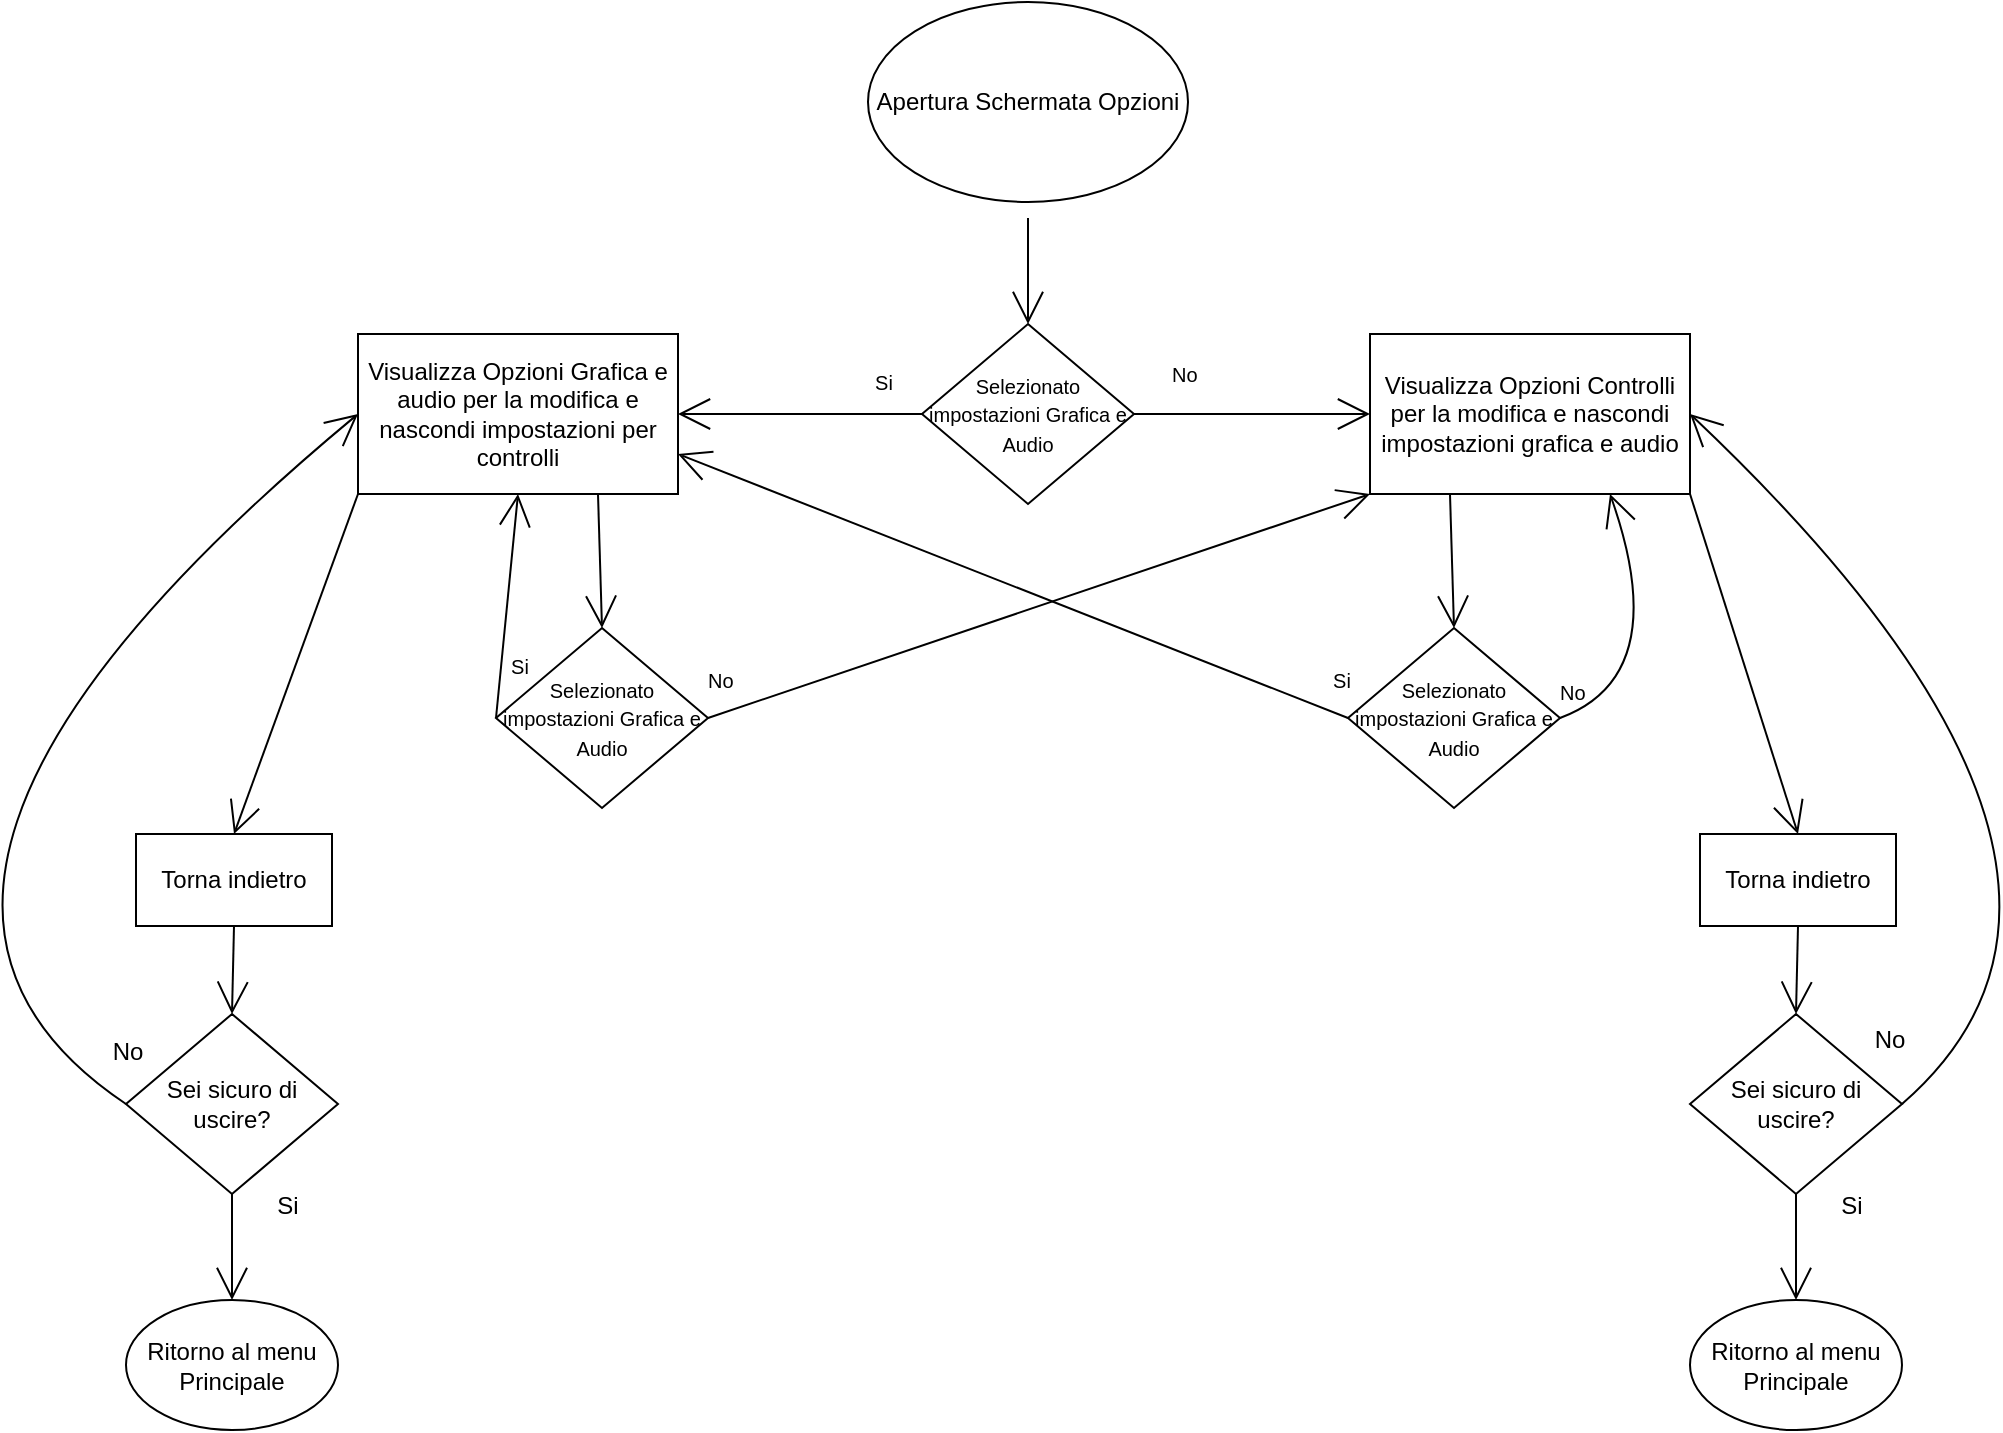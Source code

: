 <mxfile version="18.0.7" type="device"><diagram id="NWWPmYmxUIyY0qUSjtRS" name="Page-1"><mxGraphModel dx="1438" dy="943" grid="0" gridSize="10" guides="1" tooltips="1" connect="1" arrows="1" fold="1" page="0" pageScale="1" pageWidth="827" pageHeight="1169" math="0" shadow="0"><root><mxCell id="0"/><mxCell id="1" parent="0"/><mxCell id="93zQR50MocHav7xVQxxG-2" value="Visualizza Opzioni Grafica e audio per la modifica e nascondi impostazioni per controlli" style="rounded=0;whiteSpace=wrap;html=1;hachureGap=4;" parent="1" vertex="1"><mxGeometry x="-123" y="155" width="160" height="80" as="geometry"/></mxCell><mxCell id="93zQR50MocHav7xVQxxG-4" value="" style="edgeStyle=none;curved=1;rounded=0;orthogonalLoop=1;jettySize=auto;html=1;endArrow=open;startSize=14;endSize=14;sourcePerimeterSpacing=8;targetPerimeterSpacing=8;entryX=0.5;entryY=0;entryDx=0;entryDy=0;" parent="1" source="93zQR50MocHav7xVQxxG-3" target="Go8jpdr4Q3eCwoZtMfqL-2" edge="1"><mxGeometry relative="1" as="geometry"/></mxCell><mxCell id="93zQR50MocHav7xVQxxG-3" value="Apertura Schermata Opzioni" style="ellipse;whiteSpace=wrap;html=1;hachureGap=4;" parent="1" vertex="1"><mxGeometry x="132" y="-11" width="160" height="100" as="geometry"/></mxCell><mxCell id="93zQR50MocHav7xVQxxG-5" value="Torna indietro" style="rounded=0;whiteSpace=wrap;html=1;hachureGap=4;" parent="1" vertex="1"><mxGeometry x="-234" y="405" width="98" height="46" as="geometry"/></mxCell><mxCell id="93zQR50MocHav7xVQxxG-6" value="" style="edgeStyle=none;orthogonalLoop=1;jettySize=auto;html=1;rounded=0;endArrow=open;startSize=14;endSize=14;sourcePerimeterSpacing=8;targetPerimeterSpacing=8;curved=1;exitX=0;exitY=1;exitDx=0;exitDy=0;entryX=0.5;entryY=0;entryDx=0;entryDy=0;" parent="1" source="93zQR50MocHav7xVQxxG-2" target="93zQR50MocHav7xVQxxG-5" edge="1"><mxGeometry width="120" relative="1" as="geometry"><mxPoint x="-115" y="268" as="sourcePoint"/><mxPoint x="5" y="268" as="targetPoint"/><Array as="points"/></mxGeometry></mxCell><mxCell id="93zQR50MocHav7xVQxxG-7" value="Sei sicuro di uscire?" style="rhombus;whiteSpace=wrap;html=1;hachureGap=4;" parent="1" vertex="1"><mxGeometry x="-239" y="495" width="106" height="90" as="geometry"/></mxCell><mxCell id="93zQR50MocHav7xVQxxG-8" value="" style="edgeStyle=none;orthogonalLoop=1;jettySize=auto;html=1;rounded=0;endArrow=open;startSize=14;endSize=14;sourcePerimeterSpacing=8;targetPerimeterSpacing=8;curved=1;exitX=0.5;exitY=1;exitDx=0;exitDy=0;entryX=0.5;entryY=0;entryDx=0;entryDy=0;" parent="1" source="93zQR50MocHav7xVQxxG-5" target="93zQR50MocHav7xVQxxG-7" edge="1"><mxGeometry width="120" relative="1" as="geometry"><mxPoint x="-62" y="338" as="sourcePoint"/><mxPoint x="58" y="338" as="targetPoint"/><Array as="points"/></mxGeometry></mxCell><mxCell id="93zQR50MocHav7xVQxxG-11" value="No" style="text;strokeColor=none;fillColor=none;html=1;align=center;verticalAlign=middle;whiteSpace=wrap;rounded=0;hachureGap=4;" parent="1" vertex="1"><mxGeometry x="-268" y="499" width="60" height="30" as="geometry"/></mxCell><mxCell id="93zQR50MocHav7xVQxxG-12" value="Ritorno al menu Principale" style="ellipse;whiteSpace=wrap;html=1;hachureGap=4;" parent="1" vertex="1"><mxGeometry x="-239" y="638" width="106" height="65" as="geometry"/></mxCell><mxCell id="93zQR50MocHav7xVQxxG-13" value="" style="edgeStyle=none;orthogonalLoop=1;jettySize=auto;html=1;rounded=0;endArrow=open;startSize=14;endSize=14;sourcePerimeterSpacing=8;targetPerimeterSpacing=8;curved=1;entryX=0.5;entryY=0;entryDx=0;entryDy=0;exitX=0.5;exitY=1;exitDx=0;exitDy=0;" parent="1" source="93zQR50MocHav7xVQxxG-7" target="93zQR50MocHav7xVQxxG-12" edge="1"><mxGeometry width="120" relative="1" as="geometry"><mxPoint x="-162" y="386" as="sourcePoint"/><mxPoint x="-42" y="386" as="targetPoint"/><Array as="points"/></mxGeometry></mxCell><mxCell id="93zQR50MocHav7xVQxxG-14" value="Si" style="text;strokeColor=none;fillColor=none;html=1;align=center;verticalAlign=middle;whiteSpace=wrap;rounded=0;hachureGap=4;" parent="1" vertex="1"><mxGeometry x="-188" y="576" width="60" height="30" as="geometry"/></mxCell><mxCell id="Go8jpdr4Q3eCwoZtMfqL-2" value="&lt;font style=&quot;font-size: 10px;&quot;&gt;Selezionato impostazioni Grafica e Audio&lt;/font&gt;" style="rhombus;whiteSpace=wrap;html=1;hachureGap=4;" parent="1" vertex="1"><mxGeometry x="159" y="150" width="106" height="90" as="geometry"/></mxCell><mxCell id="Go8jpdr4Q3eCwoZtMfqL-5" value="" style="edgeStyle=none;orthogonalLoop=1;jettySize=auto;html=1;rounded=0;fontSize=10;endArrow=open;startSize=14;endSize=14;sourcePerimeterSpacing=8;targetPerimeterSpacing=8;curved=1;exitX=0;exitY=0.5;exitDx=0;exitDy=0;entryX=1;entryY=0.5;entryDx=0;entryDy=0;" parent="1" source="Go8jpdr4Q3eCwoZtMfqL-2" target="93zQR50MocHav7xVQxxG-2" edge="1"><mxGeometry width="120" relative="1" as="geometry"><mxPoint x="654" y="157" as="sourcePoint"/><mxPoint x="774" y="157" as="targetPoint"/><Array as="points"/></mxGeometry></mxCell><mxCell id="Go8jpdr4Q3eCwoZtMfqL-6" value="Si" style="text;strokeColor=none;fillColor=none;html=1;align=center;verticalAlign=middle;whiteSpace=wrap;rounded=0;hachureGap=4;fontSize=10;" parent="1" vertex="1"><mxGeometry x="110" y="164" width="60" height="30" as="geometry"/></mxCell><mxCell id="Go8jpdr4Q3eCwoZtMfqL-7" value="&amp;nbsp;No" style="text;strokeColor=none;fillColor=none;html=1;align=center;verticalAlign=middle;whiteSpace=wrap;rounded=0;hachureGap=4;fontSize=10;" parent="1" vertex="1"><mxGeometry x="259" y="160" width="60" height="30" as="geometry"/></mxCell><mxCell id="Go8jpdr4Q3eCwoZtMfqL-8" value="Visualizza Opzioni Controlli per la modifica e nascondi impostazioni grafica e audio" style="rounded=0;whiteSpace=wrap;html=1;hachureGap=4;" parent="1" vertex="1"><mxGeometry x="383" y="155" width="160" height="80" as="geometry"/></mxCell><mxCell id="Go8jpdr4Q3eCwoZtMfqL-9" value="Torna indietro" style="rounded=0;whiteSpace=wrap;html=1;hachureGap=4;" parent="1" vertex="1"><mxGeometry x="548" y="405" width="98" height="46" as="geometry"/></mxCell><mxCell id="Go8jpdr4Q3eCwoZtMfqL-10" value="" style="edgeStyle=none;orthogonalLoop=1;jettySize=auto;html=1;rounded=0;endArrow=open;startSize=14;endSize=14;sourcePerimeterSpacing=8;targetPerimeterSpacing=8;curved=1;exitX=1;exitY=1;exitDx=0;exitDy=0;entryX=0.5;entryY=0;entryDx=0;entryDy=0;" parent="1" source="Go8jpdr4Q3eCwoZtMfqL-8" target="Go8jpdr4Q3eCwoZtMfqL-9" edge="1"><mxGeometry width="120" relative="1" as="geometry"><mxPoint x="391" y="268" as="sourcePoint"/><mxPoint x="511" y="268" as="targetPoint"/><Array as="points"/></mxGeometry></mxCell><mxCell id="Go8jpdr4Q3eCwoZtMfqL-11" value="Sei sicuro di uscire?" style="rhombus;whiteSpace=wrap;html=1;hachureGap=4;" parent="1" vertex="1"><mxGeometry x="543" y="495" width="106" height="90" as="geometry"/></mxCell><mxCell id="Go8jpdr4Q3eCwoZtMfqL-12" value="" style="edgeStyle=none;orthogonalLoop=1;jettySize=auto;html=1;rounded=0;endArrow=open;startSize=14;endSize=14;sourcePerimeterSpacing=8;targetPerimeterSpacing=8;curved=1;exitX=0.5;exitY=1;exitDx=0;exitDy=0;entryX=0.5;entryY=0;entryDx=0;entryDy=0;" parent="1" source="Go8jpdr4Q3eCwoZtMfqL-9" target="Go8jpdr4Q3eCwoZtMfqL-11" edge="1"><mxGeometry width="120" relative="1" as="geometry"><mxPoint x="720" y="338" as="sourcePoint"/><mxPoint x="840" y="338" as="targetPoint"/><Array as="points"/></mxGeometry></mxCell><mxCell id="Go8jpdr4Q3eCwoZtMfqL-13" value="No" style="text;strokeColor=none;fillColor=none;html=1;align=center;verticalAlign=middle;whiteSpace=wrap;rounded=0;hachureGap=4;" parent="1" vertex="1"><mxGeometry x="613" y="493" width="60" height="30" as="geometry"/></mxCell><mxCell id="Go8jpdr4Q3eCwoZtMfqL-14" value="Ritorno al menu Principale" style="ellipse;whiteSpace=wrap;html=1;hachureGap=4;" parent="1" vertex="1"><mxGeometry x="543" y="638" width="106" height="65" as="geometry"/></mxCell><mxCell id="Go8jpdr4Q3eCwoZtMfqL-15" value="" style="edgeStyle=none;orthogonalLoop=1;jettySize=auto;html=1;rounded=0;endArrow=open;startSize=14;endSize=14;sourcePerimeterSpacing=8;targetPerimeterSpacing=8;curved=1;entryX=0.5;entryY=0;entryDx=0;entryDy=0;exitX=0.5;exitY=1;exitDx=0;exitDy=0;" parent="1" source="Go8jpdr4Q3eCwoZtMfqL-11" target="Go8jpdr4Q3eCwoZtMfqL-14" edge="1"><mxGeometry width="120" relative="1" as="geometry"><mxPoint x="620" y="386" as="sourcePoint"/><mxPoint x="740" y="386" as="targetPoint"/><Array as="points"/></mxGeometry></mxCell><mxCell id="Go8jpdr4Q3eCwoZtMfqL-16" value="Si" style="text;strokeColor=none;fillColor=none;html=1;align=center;verticalAlign=middle;whiteSpace=wrap;rounded=0;hachureGap=4;" parent="1" vertex="1"><mxGeometry x="594" y="576" width="60" height="30" as="geometry"/></mxCell><mxCell id="Go8jpdr4Q3eCwoZtMfqL-17" value="" style="edgeStyle=none;orthogonalLoop=1;jettySize=auto;html=1;rounded=0;fontSize=10;endArrow=open;startSize=14;endSize=14;sourcePerimeterSpacing=8;targetPerimeterSpacing=8;curved=1;exitX=1;exitY=0.5;exitDx=0;exitDy=0;entryX=0;entryY=0.5;entryDx=0;entryDy=0;" parent="1" source="Go8jpdr4Q3eCwoZtMfqL-2" target="Go8jpdr4Q3eCwoZtMfqL-8" edge="1"><mxGeometry width="120" relative="1" as="geometry"><mxPoint x="221" y="319" as="sourcePoint"/><mxPoint x="341" y="319" as="targetPoint"/><Array as="points"/></mxGeometry></mxCell><mxCell id="Go8jpdr4Q3eCwoZtMfqL-18" value="" style="edgeStyle=none;orthogonalLoop=1;jettySize=auto;html=1;rounded=0;fontSize=10;endArrow=open;startSize=14;endSize=14;sourcePerimeterSpacing=8;targetPerimeterSpacing=8;curved=1;exitX=1;exitY=0.5;exitDx=0;exitDy=0;entryX=1;entryY=0.5;entryDx=0;entryDy=0;" parent="1" source="Go8jpdr4Q3eCwoZtMfqL-11" target="Go8jpdr4Q3eCwoZtMfqL-8" edge="1"><mxGeometry width="120" relative="1" as="geometry"><mxPoint x="221" y="419" as="sourcePoint"/><mxPoint x="341" y="419" as="targetPoint"/><Array as="points"><mxPoint x="784" y="423"/></Array></mxGeometry></mxCell><mxCell id="Go8jpdr4Q3eCwoZtMfqL-22" value="" style="edgeStyle=none;orthogonalLoop=1;jettySize=auto;html=1;rounded=0;fontSize=10;endArrow=open;startSize=14;endSize=14;sourcePerimeterSpacing=8;targetPerimeterSpacing=8;curved=1;exitX=0;exitY=0.5;exitDx=0;exitDy=0;entryX=0;entryY=0.5;entryDx=0;entryDy=0;" parent="1" source="93zQR50MocHav7xVQxxG-7" target="93zQR50MocHav7xVQxxG-2" edge="1"><mxGeometry width="120" relative="1" as="geometry"><mxPoint x="221" y="319" as="sourcePoint"/><mxPoint x="341" y="319" as="targetPoint"/><Array as="points"><mxPoint x="-405" y="429"/></Array></mxGeometry></mxCell><mxCell id="Go8jpdr4Q3eCwoZtMfqL-23" value="&lt;font style=&quot;font-size: 10px;&quot;&gt;Selezionato impostazioni Grafica e Audio&lt;/font&gt;" style="rhombus;whiteSpace=wrap;html=1;hachureGap=4;" parent="1" vertex="1"><mxGeometry x="-54" y="302" width="106" height="90" as="geometry"/></mxCell><mxCell id="Go8jpdr4Q3eCwoZtMfqL-24" value="" style="edgeStyle=none;orthogonalLoop=1;jettySize=auto;html=1;rounded=0;fontSize=10;endArrow=open;startSize=14;endSize=14;sourcePerimeterSpacing=8;targetPerimeterSpacing=8;curved=1;exitX=0.75;exitY=1;exitDx=0;exitDy=0;entryX=0.5;entryY=0;entryDx=0;entryDy=0;" parent="1" source="93zQR50MocHav7xVQxxG-2" target="Go8jpdr4Q3eCwoZtMfqL-23" edge="1"><mxGeometry width="120" relative="1" as="geometry"><mxPoint x="221" y="219" as="sourcePoint"/><mxPoint x="341" y="219" as="targetPoint"/><Array as="points"/></mxGeometry></mxCell><mxCell id="Go8jpdr4Q3eCwoZtMfqL-25" value="" style="edgeStyle=none;orthogonalLoop=1;jettySize=auto;html=1;rounded=0;fontSize=10;endArrow=open;startSize=14;endSize=14;sourcePerimeterSpacing=8;targetPerimeterSpacing=8;curved=1;exitX=0;exitY=0.5;exitDx=0;exitDy=0;entryX=0.5;entryY=1;entryDx=0;entryDy=0;" parent="1" source="Go8jpdr4Q3eCwoZtMfqL-23" target="93zQR50MocHav7xVQxxG-2" edge="1"><mxGeometry width="120" relative="1" as="geometry"><mxPoint x="221" y="219" as="sourcePoint"/><mxPoint x="341" y="219" as="targetPoint"/><Array as="points"/></mxGeometry></mxCell><mxCell id="Go8jpdr4Q3eCwoZtMfqL-26" value="Si" style="text;strokeColor=none;fillColor=none;html=1;align=center;verticalAlign=middle;whiteSpace=wrap;rounded=0;hachureGap=4;fontSize=10;" parent="1" vertex="1"><mxGeometry x="-72" y="306" width="60" height="30" as="geometry"/></mxCell><mxCell id="Go8jpdr4Q3eCwoZtMfqL-27" value="&amp;nbsp;No" style="text;strokeColor=none;fillColor=none;html=1;align=center;verticalAlign=middle;whiteSpace=wrap;rounded=0;hachureGap=4;fontSize=10;" parent="1" vertex="1"><mxGeometry x="27" y="313" width="60" height="30" as="geometry"/></mxCell><mxCell id="Go8jpdr4Q3eCwoZtMfqL-28" value="" style="edgeStyle=none;orthogonalLoop=1;jettySize=auto;html=1;rounded=0;fontSize=10;endArrow=open;startSize=14;endSize=14;sourcePerimeterSpacing=8;targetPerimeterSpacing=8;curved=1;exitX=1;exitY=0.5;exitDx=0;exitDy=0;entryX=0;entryY=1;entryDx=0;entryDy=0;" parent="1" source="Go8jpdr4Q3eCwoZtMfqL-23" target="Go8jpdr4Q3eCwoZtMfqL-8" edge="1"><mxGeometry width="120" relative="1" as="geometry"><mxPoint x="221" y="219" as="sourcePoint"/><mxPoint x="341" y="219" as="targetPoint"/><Array as="points"/></mxGeometry></mxCell><mxCell id="Go8jpdr4Q3eCwoZtMfqL-29" value="&lt;font style=&quot;font-size: 10px;&quot;&gt;Selezionato impostazioni Grafica e Audio&lt;/font&gt;" style="rhombus;whiteSpace=wrap;html=1;hachureGap=4;" parent="1" vertex="1"><mxGeometry x="372" y="302" width="106" height="90" as="geometry"/></mxCell><mxCell id="Go8jpdr4Q3eCwoZtMfqL-30" value="" style="edgeStyle=none;orthogonalLoop=1;jettySize=auto;html=1;rounded=0;fontSize=10;endArrow=open;startSize=14;endSize=14;sourcePerimeterSpacing=8;targetPerimeterSpacing=8;curved=1;exitX=0;exitY=0.5;exitDx=0;exitDy=0;entryX=1;entryY=0.75;entryDx=0;entryDy=0;" parent="1" source="Go8jpdr4Q3eCwoZtMfqL-29" target="93zQR50MocHav7xVQxxG-2" edge="1"><mxGeometry width="120" relative="1" as="geometry"><mxPoint x="221" y="219" as="sourcePoint"/><mxPoint x="341" y="219" as="targetPoint"/><Array as="points"/></mxGeometry></mxCell><mxCell id="Go8jpdr4Q3eCwoZtMfqL-31" value="&amp;nbsp;No" style="text;strokeColor=none;fillColor=none;html=1;align=center;verticalAlign=middle;whiteSpace=wrap;rounded=0;hachureGap=4;fontSize=10;" parent="1" vertex="1"><mxGeometry x="453" y="319" width="60" height="30" as="geometry"/></mxCell><mxCell id="Go8jpdr4Q3eCwoZtMfqL-32" value="Si" style="text;strokeColor=none;fillColor=none;html=1;align=center;verticalAlign=middle;whiteSpace=wrap;rounded=0;hachureGap=4;fontSize=10;" parent="1" vertex="1"><mxGeometry x="339" y="313" width="60" height="30" as="geometry"/></mxCell><mxCell id="Go8jpdr4Q3eCwoZtMfqL-33" value="" style="edgeStyle=none;orthogonalLoop=1;jettySize=auto;html=1;rounded=0;fontSize=10;endArrow=open;startSize=14;endSize=14;sourcePerimeterSpacing=8;targetPerimeterSpacing=8;curved=1;exitX=0.25;exitY=1;exitDx=0;exitDy=0;entryX=0.5;entryY=0;entryDx=0;entryDy=0;" parent="1" source="Go8jpdr4Q3eCwoZtMfqL-8" target="Go8jpdr4Q3eCwoZtMfqL-29" edge="1"><mxGeometry width="120" relative="1" as="geometry"><mxPoint x="221" y="219" as="sourcePoint"/><mxPoint x="341" y="219" as="targetPoint"/><Array as="points"/></mxGeometry></mxCell><mxCell id="Go8jpdr4Q3eCwoZtMfqL-34" value="" style="edgeStyle=none;orthogonalLoop=1;jettySize=auto;html=1;rounded=0;fontSize=10;endArrow=open;startSize=14;endSize=14;sourcePerimeterSpacing=8;targetPerimeterSpacing=8;curved=1;exitX=1;exitY=0.5;exitDx=0;exitDy=0;entryX=0.75;entryY=1;entryDx=0;entryDy=0;" parent="1" source="Go8jpdr4Q3eCwoZtMfqL-29" target="Go8jpdr4Q3eCwoZtMfqL-8" edge="1"><mxGeometry width="120" relative="1" as="geometry"><mxPoint x="221" y="219" as="sourcePoint"/><mxPoint x="341" y="219" as="targetPoint"/><Array as="points"><mxPoint x="535" y="326"/></Array></mxGeometry></mxCell></root></mxGraphModel></diagram></mxfile>